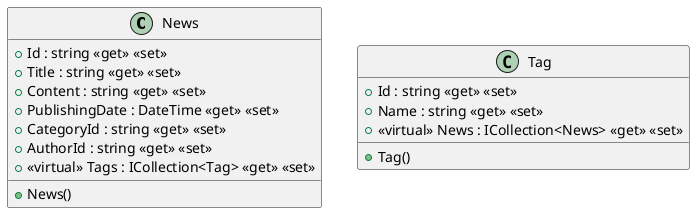 @startuml
class News {
    + News()
    + Id : string <<get>> <<set>>
    + Title : string <<get>> <<set>>
    + Content : string <<get>> <<set>>
    + PublishingDate : DateTime <<get>> <<set>>
    + CategoryId : string <<get>> <<set>>
    + AuthorId : string <<get>> <<set>>
    + <<virtual>> Tags : ICollection<Tag> <<get>> <<set>>
}
class Tag {
    + Tag()
    + Id : string <<get>> <<set>>
    + Name : string <<get>> <<set>>
    + <<virtual>> News : ICollection<News> <<get>> <<set>>
}
@enduml
